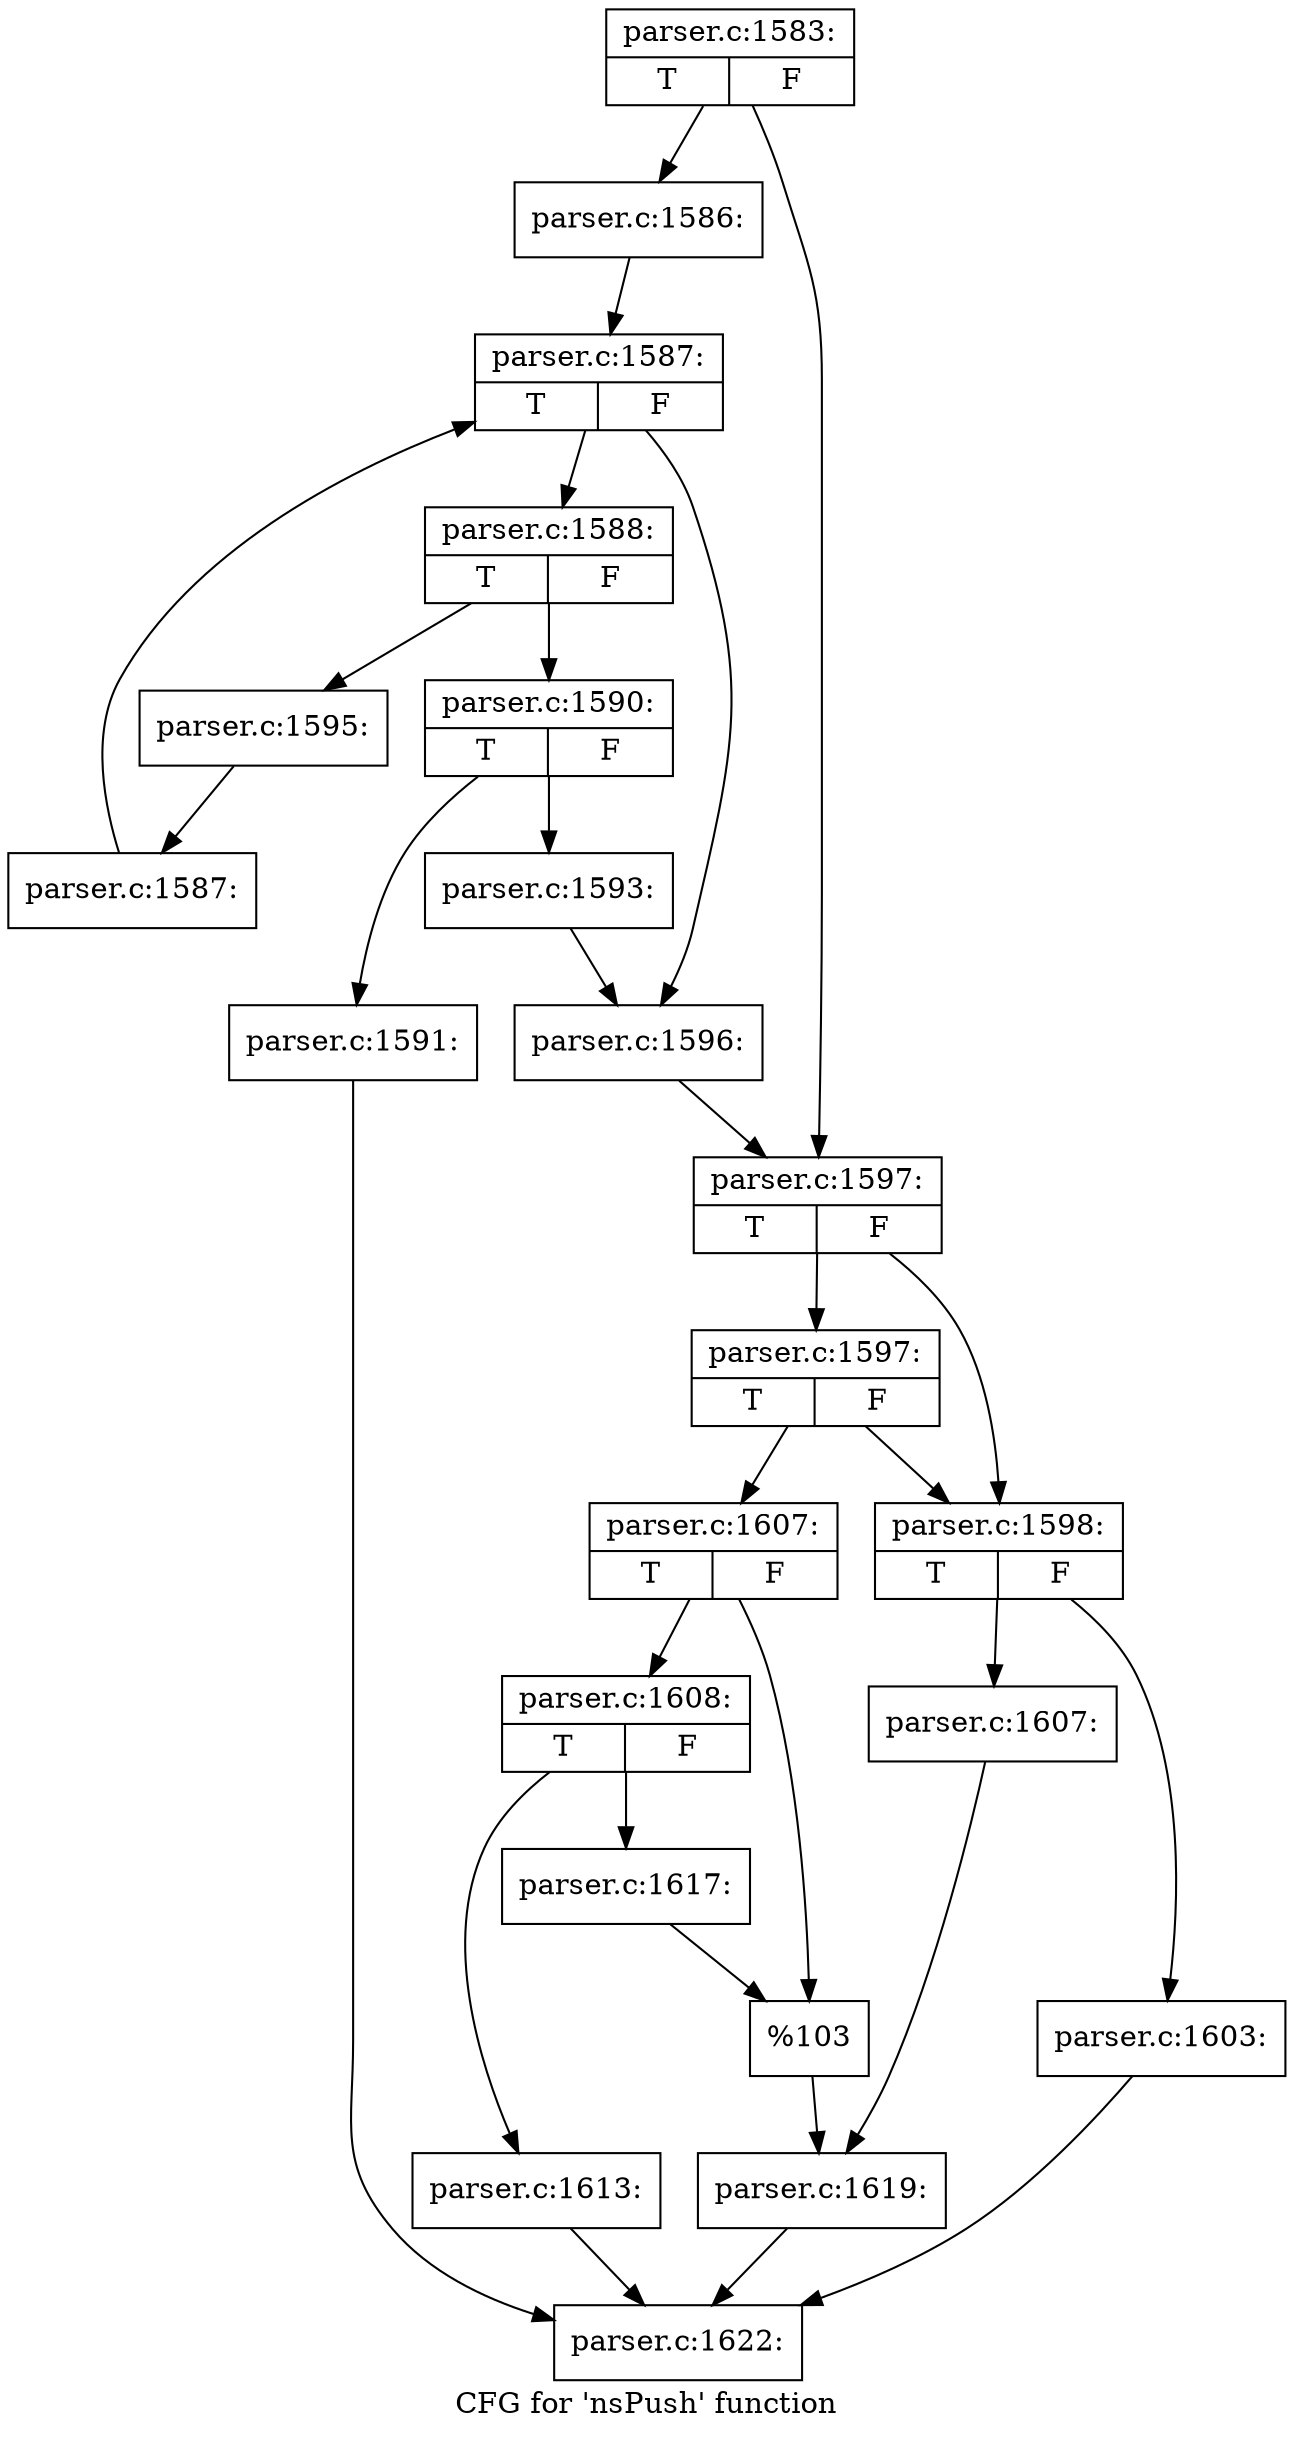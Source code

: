 digraph "CFG for 'nsPush' function" {
	label="CFG for 'nsPush' function";

	Node0x63d1350 [shape=record,label="{parser.c:1583:|{<s0>T|<s1>F}}"];
	Node0x63d1350 -> Node0x63d2150;
	Node0x63d1350 -> Node0x63d21a0;
	Node0x63d2150 [shape=record,label="{parser.c:1586:}"];
	Node0x63d2150 -> Node0x5ef8430;
	Node0x5ef8430 [shape=record,label="{parser.c:1587:|{<s0>T|<s1>F}}"];
	Node0x5ef8430 -> Node0x5ef8710;
	Node0x5ef8430 -> Node0x63d2910;
	Node0x5ef8710 [shape=record,label="{parser.c:1588:|{<s0>T|<s1>F}}"];
	Node0x5ef8710 -> Node0x5ef8a50;
	Node0x5ef8710 -> Node0x5ef8aa0;
	Node0x5ef8a50 [shape=record,label="{parser.c:1590:|{<s0>T|<s1>F}}"];
	Node0x5ef8a50 -> Node0x5ef90f0;
	Node0x5ef8a50 -> Node0x5ef9140;
	Node0x5ef90f0 [shape=record,label="{parser.c:1591:}"];
	Node0x5ef90f0 -> Node0x63d1e00;
	Node0x5ef9140 [shape=record,label="{parser.c:1593:}"];
	Node0x5ef9140 -> Node0x63d2910;
	Node0x5ef8aa0 [shape=record,label="{parser.c:1595:}"];
	Node0x5ef8aa0 -> Node0x5ef8680;
	Node0x5ef8680 [shape=record,label="{parser.c:1587:}"];
	Node0x5ef8680 -> Node0x5ef8430;
	Node0x63d2910 [shape=record,label="{parser.c:1596:}"];
	Node0x63d2910 -> Node0x63d21a0;
	Node0x63d21a0 [shape=record,label="{parser.c:1597:|{<s0>T|<s1>F}}"];
	Node0x63d21a0 -> Node0x5ef9f40;
	Node0x63d21a0 -> Node0x5efa030;
	Node0x5efa030 [shape=record,label="{parser.c:1597:|{<s0>T|<s1>F}}"];
	Node0x5efa030 -> Node0x5ef9f40;
	Node0x5efa030 -> Node0x5ef9fe0;
	Node0x5ef9f40 [shape=record,label="{parser.c:1598:|{<s0>T|<s1>F}}"];
	Node0x5ef9f40 -> Node0x5efb360;
	Node0x5ef9f40 -> Node0x5efb3b0;
	Node0x5efb360 [shape=record,label="{parser.c:1603:}"];
	Node0x5efb360 -> Node0x63d1e00;
	Node0x5efb3b0 [shape=record,label="{parser.c:1607:}"];
	Node0x5efb3b0 -> Node0x5ef9f90;
	Node0x5ef9fe0 [shape=record,label="{parser.c:1607:|{<s0>T|<s1>F}}"];
	Node0x5ef9fe0 -> Node0x5efbf00;
	Node0x5ef9fe0 -> Node0x5efbf50;
	Node0x5efbf00 [shape=record,label="{parser.c:1608:|{<s0>T|<s1>F}}"];
	Node0x5efbf00 -> Node0x5efd350;
	Node0x5efbf00 -> Node0x5efd3a0;
	Node0x5efd350 [shape=record,label="{parser.c:1613:}"];
	Node0x5efd350 -> Node0x63d1e00;
	Node0x5efd3a0 [shape=record,label="{parser.c:1617:}"];
	Node0x5efd3a0 -> Node0x5efbf50;
	Node0x5efbf50 [shape=record,label="{%103}"];
	Node0x5efbf50 -> Node0x5ef9f90;
	Node0x5ef9f90 [shape=record,label="{parser.c:1619:}"];
	Node0x5ef9f90 -> Node0x63d1e00;
	Node0x63d1e00 [shape=record,label="{parser.c:1622:}"];
}
